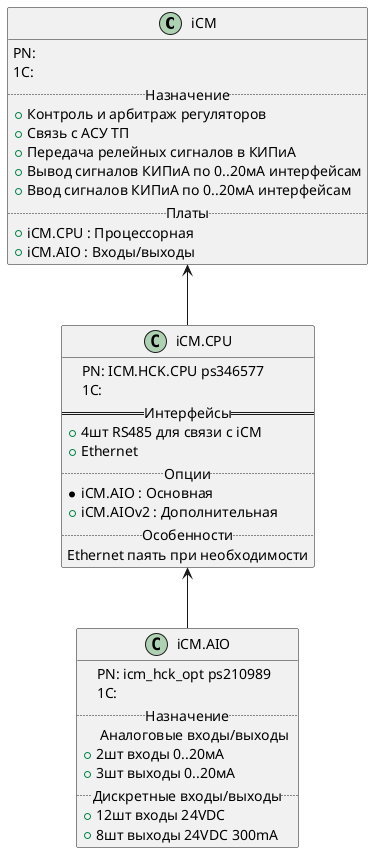@startuml
skinparam maxMessageSize 100
skinparam packageStyle rectangle
set namespaceSeparator none

class iCM {
PN:
1С:
.. Назначение ..
+ Контроль и арбитраж регуляторов
+ Связь с АСУ ТП
+ Передача релейных сигналов в КИПиА
+ Вывод сигналов КИПиА по 0..20мА интерфейсам
+ Ввод сигналов КИПиА по 0..20мА интерфейсам
.. Платы ..
+ iCM.CPU : Процессорная
+ iCM.AIO : Входы/выходы
} 

class iCM.CPU{
    PN: ICM.HCK.CPU ps346577
    1С:
== Интерфейсы ==
+ 4шт RS485 для связи с iCM
+ Ethernet
.. Опции ..
* iCM.AIO : Основная
+ iCM.AIOv2 : Дополнительная
.. Особенности ..
Ethernet паять при необходимости
} 

class iCM.AIO {
    PN: icm_hck_opt ps210989
    1С:
.. Назначение ..
.. Аналоговые входы/выходы .. 
+ 2шт входы 0..20мА
+ 3шт выходы 0..20мА
.. Дискретные входы/выходы ..
+ 12шт входы 24VDC
+ 8шт выходы 24VDC 300mA
} 

iCM <-- iCM.CPU
iCM.CPU <-- iCM.AIO
@enduml
